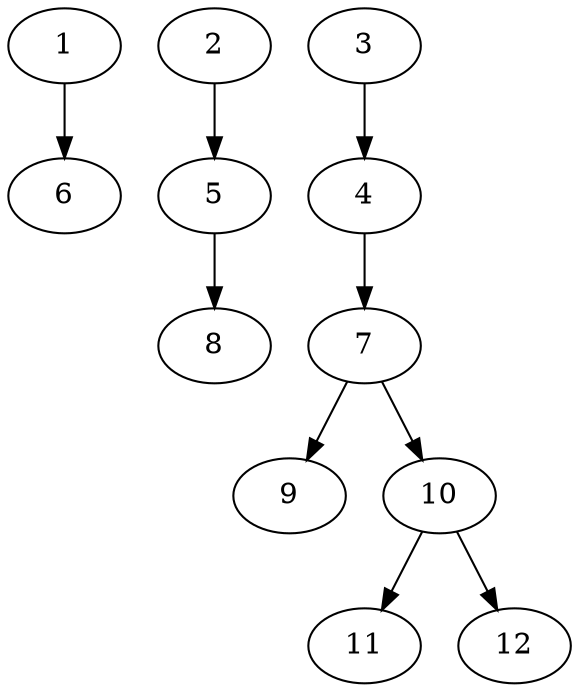 // DAG (tier=1-easy, mode=data, n=12, ccr=0.319, fat=0.474, density=0.311, regular=0.601, jump=0.026, mindata=1048576, maxdata=8388608)
// DAG automatically generated by daggen at Sun Aug 24 16:33:33 2025
// /home/ermia/Project/Environments/daggen/bin/daggen --dot --ccr 0.319 --fat 0.474 --regular 0.601 --density 0.311 --jump 0.026 --mindata 1048576 --maxdata 8388608 -n 12 
digraph G {
  1 [size="71727047912771408", alpha="0.03", expect_size="35863523956385704"]
  1 -> 6 [size ="184989073276928"]
  2 [size="21871714039753156", alpha="0.04", expect_size="10935857019876578"]
  2 -> 5 [size ="27939307520000"]
  3 [size="12855965408956164", alpha="0.16", expect_size="6427982704478082"]
  3 -> 4 [size ="239654351667200"]
  4 [size="16563016648897466", alpha="0.17", expect_size="8281508324448733"]
  4 -> 7 [size ="415044466638848"]
  5 [size="537478847440879616000", alpha="0.16", expect_size="268739423720439808000"]
  5 -> 8 [size ="528848047308800"]
  6 [size="577207217717178793984", alpha="0.12", expect_size="288603608858589396992"]
  7 [size="586198046302491639808", alpha="0.11", expect_size="293099023151245819904"]
  7 -> 9 [size ="560341641592832"]
  7 -> 10 [size ="560341641592832"]
  8 [size="17042332552559788", alpha="0.03", expect_size="8521166276279894"]
  9 [size="1083541109075973248", alpha="0.02", expect_size="541770554537986624"]
  10 [size="329053196863104090112", alpha="0.08", expect_size="164526598431552045056"]
  10 -> 11 [size ="381300519206912"]
  10 -> 12 [size ="381300519206912"]
  11 [size="38411929819021312000", alpha="0.03", expect_size="19205964909510656000"]
  12 [size="4052898314591404032", alpha="0.01", expect_size="2026449157295702016"]
}